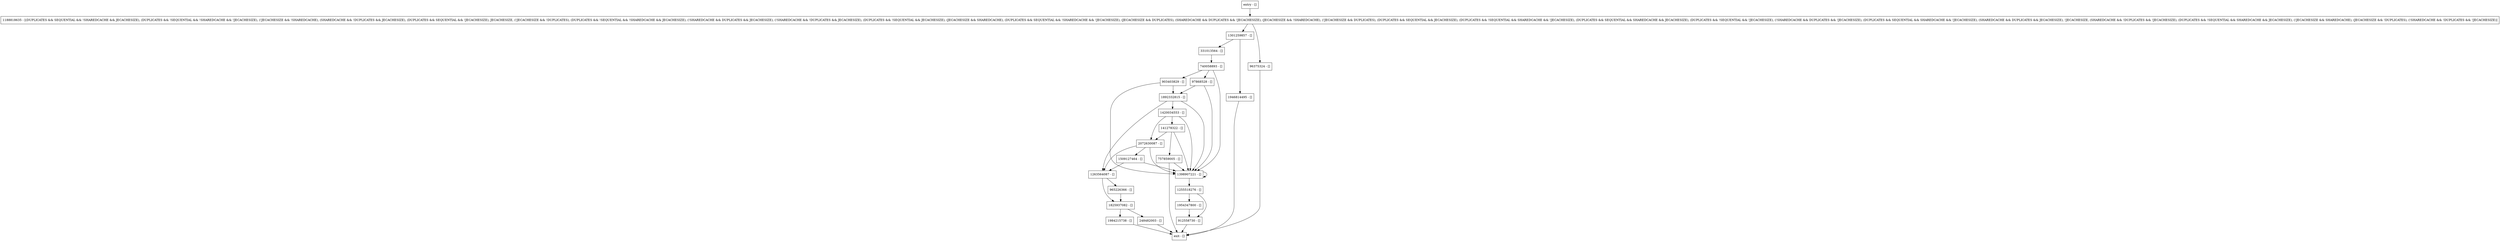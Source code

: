 digraph getDb {
node [shape=record];
1398907221 [label="1398907221 - []"];
1255518276 [label="1255518276 - []"];
1892332815 [label="1892332815 - []"];
1509127464 [label="1509127464 - []"];
1984215738 [label="1984215738 - []"];
2072630087 [label="2072630087 - []"];
1946814495 [label="1946814495 - []"];
1825937082 [label="1825937082 - []"];
912558730 [label="912558730 - []"];
1188818635 [label="1188818635 - [(DUPLICATES && SEQUENTIAL && !SHAREDCACHE && JECACHESIZE), (DUPLICATES && !SEQUENTIAL && !SHAREDCACHE && !JECACHESIZE), (!JECACHESIZE && !SHAREDCACHE), (SHAREDCACHE && !DUPLICATES && JECACHESIZE), (DUPLICATES && SEQUENTIAL && !JECACHESIZE), JECACHESIZE, (!JECACHESIZE && !DUPLICATES), (DUPLICATES && !SEQUENTIAL && !SHAREDCACHE && JECACHESIZE), (!SHAREDCACHE && DUPLICATES && JECACHESIZE), (!SHAREDCACHE && !DUPLICATES && JECACHESIZE), (DUPLICATES && !SEQUENTIAL && JECACHESIZE), (JECACHESIZE && SHAREDCACHE), (DUPLICATES && SEQUENTIAL && !SHAREDCACHE && !JECACHESIZE), (JECACHESIZE && DUPLICATES), (SHAREDCACHE && DUPLICATES && !JECACHESIZE), (JECACHESIZE && !SHAREDCACHE), (!JECACHESIZE && DUPLICATES), (DUPLICATES && SEQUENTIAL && JECACHESIZE), (DUPLICATES && !SEQUENTIAL && SHAREDCACHE && !JECACHESIZE), (DUPLICATES && SEQUENTIAL && SHAREDCACHE && JECACHESIZE), (DUPLICATES && !SEQUENTIAL && !JECACHESIZE), (!SHAREDCACHE && DUPLICATES && !JECACHESIZE), (DUPLICATES && SEQUENTIAL && SHAREDCACHE && !JECACHESIZE), (SHAREDCACHE && DUPLICATES && JECACHESIZE), !JECACHESIZE, (SHAREDCACHE && !DUPLICATES && !JECACHESIZE), (DUPLICATES && !SEQUENTIAL && SHAREDCACHE && JECACHESIZE), (!JECACHESIZE && SHAREDCACHE), (JECACHESIZE && !DUPLICATES), (!SHAREDCACHE && !DUPLICATES && !JECACHESIZE)]"];
740058893 [label="740058893 - []"];
248482003 [label="248482003 - []"];
1954347800 [label="1954347800 - []"];
97868528 [label="97868528 - []"];
965226366 [label="965226366 - []"];
1420034553 [label="1420034553 - []"];
903403829 [label="903403829 - []"];
757859005 [label="757859005 - []"];
331013564 [label="331013564 - []"];
entry [label="entry - []"];
exit [label="exit - []"];
1263564087 [label="1263564087 - []"];
1301259857 [label="1301259857 - []"];
141278322 [label="141278322 - []"];
96375324 [label="96375324 - []"];
entry;
exit;
1398907221 -> 1398907221;
1398907221 -> 1255518276;
1255518276 -> 1954347800;
1255518276 -> 912558730;
1892332815 -> 1263564087;
1892332815 -> 1398907221;
1892332815 -> 1420034553;
1509127464 -> 1263564087;
1509127464 -> 1398907221;
1984215738 -> exit;
2072630087 -> 1263564087;
2072630087 -> 1398907221;
2072630087 -> 1509127464;
1946814495 -> exit;
1825937082 -> 1984215738;
1825937082 -> 248482003;
912558730 -> exit;
1188818635 -> 1301259857;
1188818635 -> 96375324;
740058893 -> 1398907221;
740058893 -> 97868528;
740058893 -> 903403829;
248482003 -> exit;
1954347800 -> 912558730;
97868528 -> 1398907221;
97868528 -> 1892332815;
965226366 -> 1825937082;
1420034553 -> 1398907221;
1420034553 -> 2072630087;
1420034553 -> 141278322;
903403829 -> 1398907221;
903403829 -> 1892332815;
757859005 -> 1398907221;
757859005 -> exit;
331013564 -> 740058893;
entry -> 1188818635;
1263564087 -> 965226366;
1263564087 -> 1825937082;
1301259857 -> 331013564;
1301259857 -> 1946814495;
141278322 -> 1398907221;
141278322 -> 2072630087;
141278322 -> 757859005;
96375324 -> exit;
}
